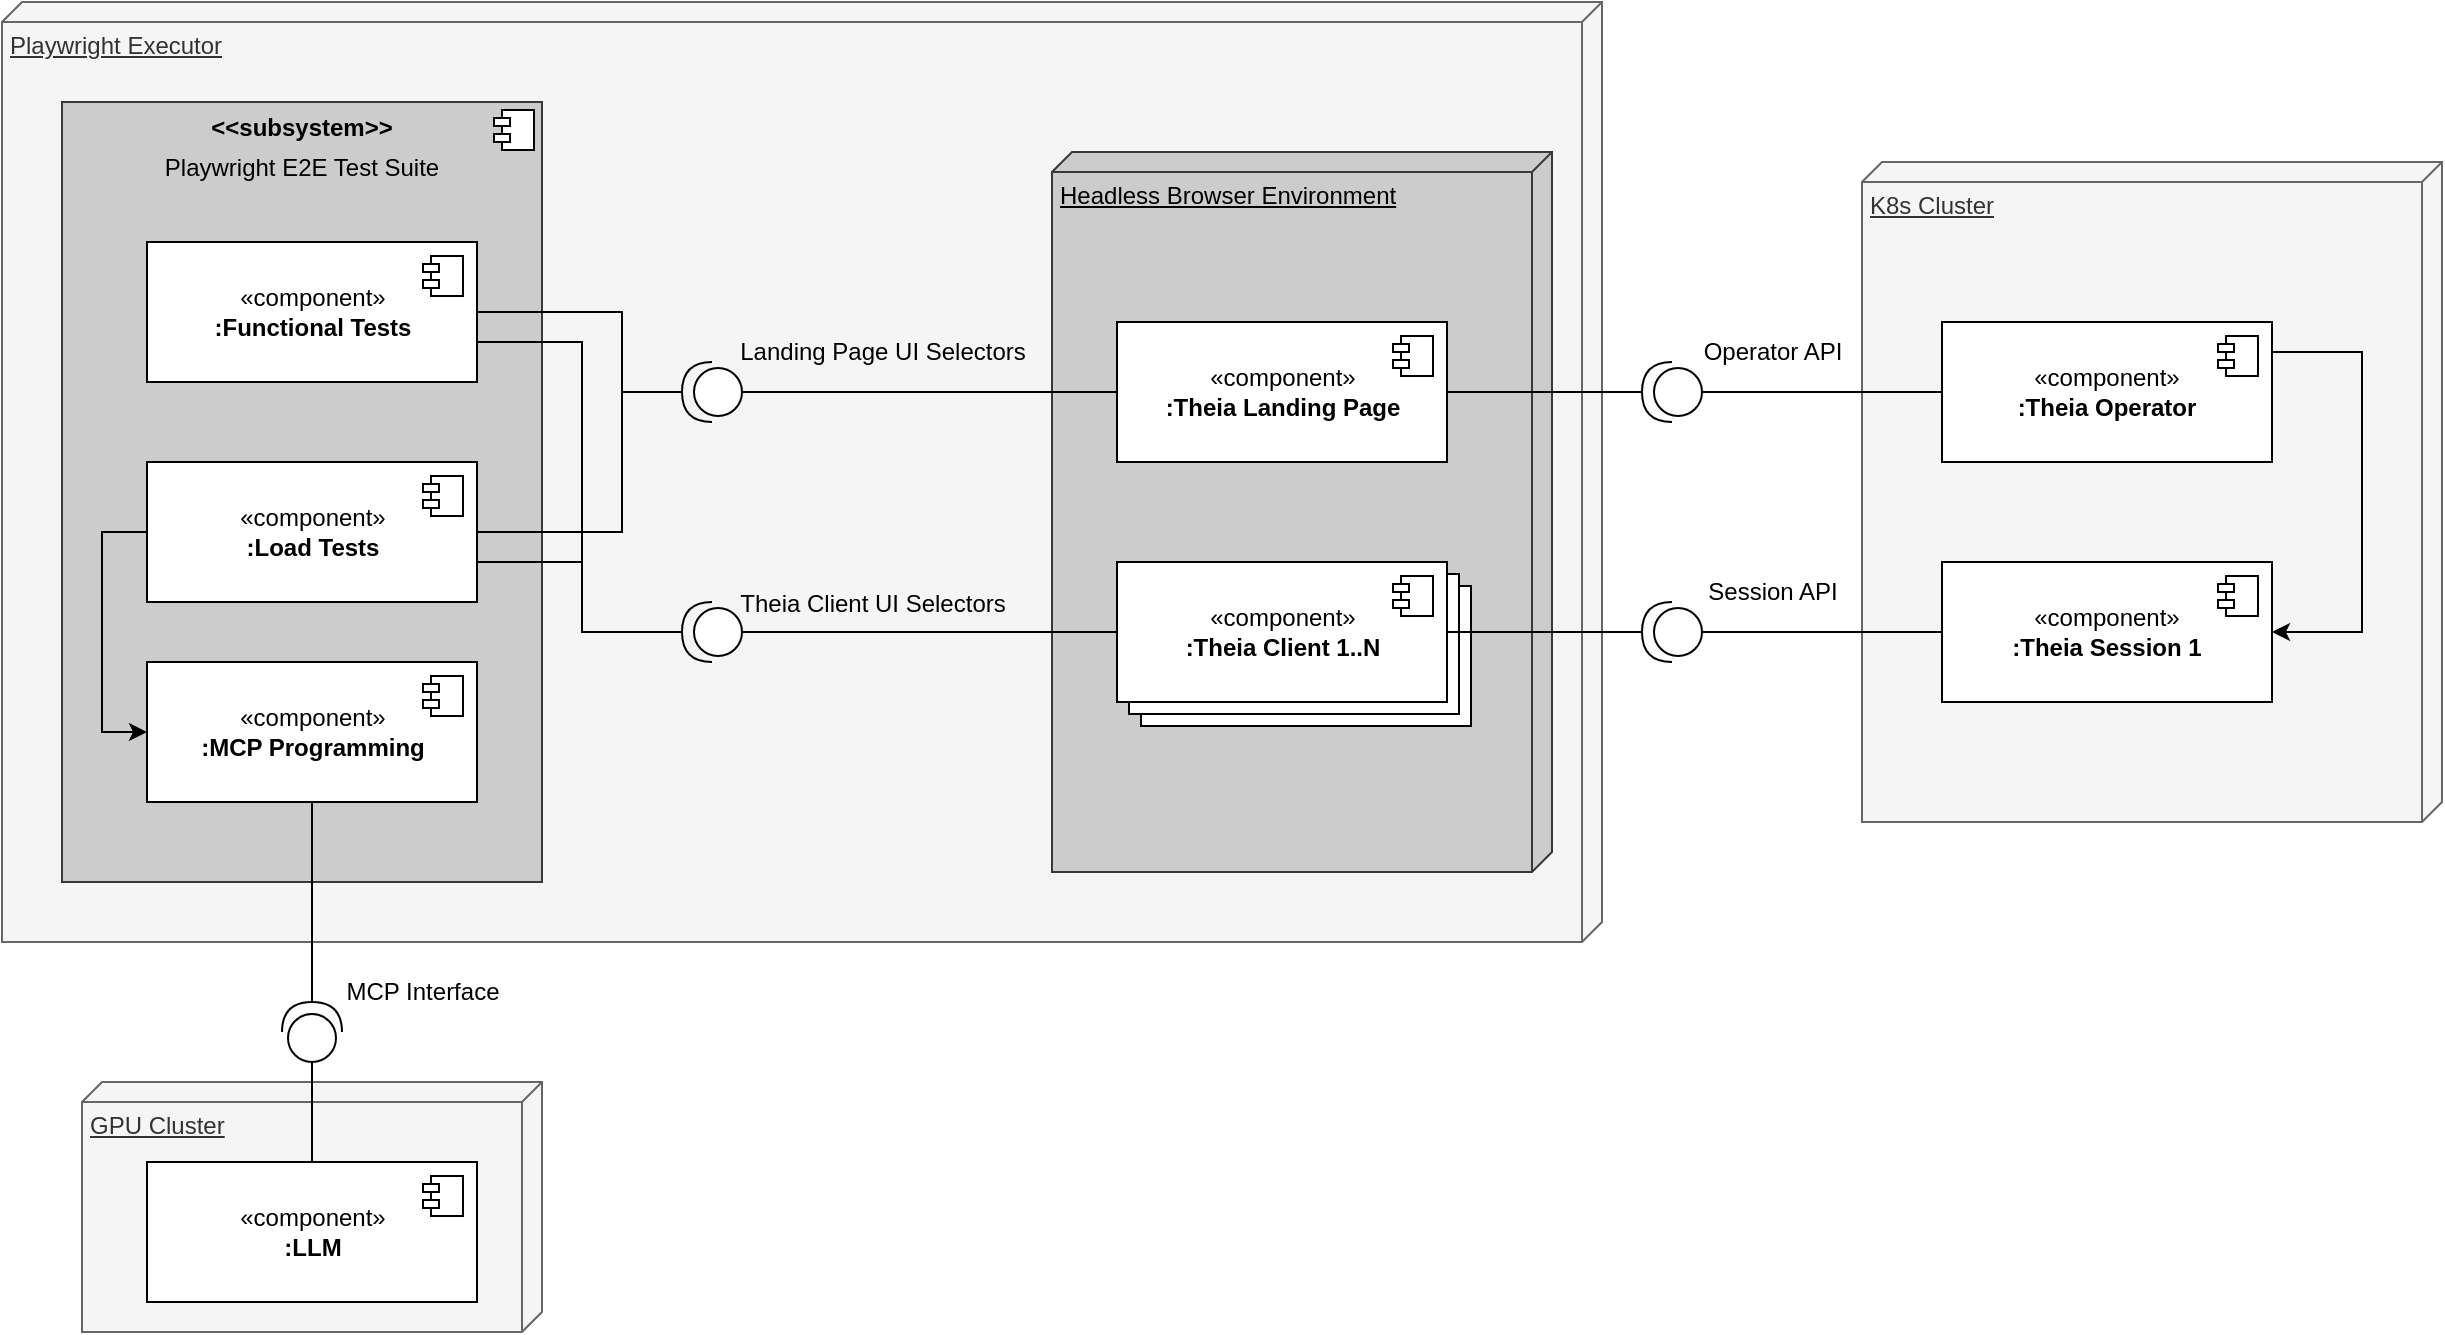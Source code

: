 <mxfile version="27.1.6">
  <diagram name="Page-1" id="qFxYQJbpSyoh8fPCr9-L">
    <mxGraphModel dx="1167" dy="1000" grid="1" gridSize="10" guides="1" tooltips="1" connect="1" arrows="1" fold="1" page="1" pageScale="1" pageWidth="850" pageHeight="1100" math="0" shadow="0">
      <root>
        <mxCell id="0" />
        <mxCell id="1" parent="0" />
        <mxCell id="OPyfEFWU8shUq0NAgmTK-5" value="K8s Cluster" style="verticalAlign=top;align=left;spacingTop=8;spacingLeft=2;spacingRight=12;shape=cube;size=10;direction=south;fontStyle=4;html=1;whiteSpace=wrap;fillColor=#f5f5f5;strokeColor=#666666;fontColor=#333333;" parent="1" vertex="1">
          <mxGeometry x="1020" y="110" width="290" height="330" as="geometry" />
        </mxCell>
        <mxCell id="OPyfEFWU8shUq0NAgmTK-4" value="GPU Cluster" style="verticalAlign=top;align=left;spacingTop=8;spacingLeft=2;spacingRight=12;shape=cube;size=10;direction=south;fontStyle=4;html=1;whiteSpace=wrap;fillColor=#f5f5f5;strokeColor=#666666;fontColor=#333333;" parent="1" vertex="1">
          <mxGeometry x="130" y="570" width="230" height="125" as="geometry" />
        </mxCell>
        <mxCell id="OPyfEFWU8shUq0NAgmTK-3" value="Playwright Executor" style="verticalAlign=top;align=left;spacingTop=8;spacingLeft=2;spacingRight=12;shape=cube;size=10;direction=south;fontStyle=4;html=1;whiteSpace=wrap;fillColor=#f5f5f5;strokeColor=#666666;fontColor=#333333;" parent="1" vertex="1">
          <mxGeometry x="90" y="30" width="800" height="470" as="geometry" />
        </mxCell>
        <mxCell id="OPyfEFWU8shUq0NAgmTK-1" value="Headless Browser Environment" style="verticalAlign=top;align=left;spacingTop=8;spacingLeft=2;spacingRight=12;shape=cube;size=10;direction=south;fontStyle=4;html=1;whiteSpace=wrap;fillColor=#CCCCCC;strokeColor=#36393d;" parent="1" vertex="1">
          <mxGeometry x="615" y="105" width="250" height="360" as="geometry" />
        </mxCell>
        <mxCell id="7NGxq5-9-iapTq57Xf24-4" value="&lt;p style=&quot;margin:0px;margin-top:6px;text-align:center;&quot;&gt;&lt;b&gt;&amp;lt;&amp;lt;subsystem&amp;gt;&amp;gt;&lt;/b&gt;&lt;/p&gt;&lt;p style=&quot;margin:0px;margin-top:6px;text-align:center;&quot;&gt;Playwright E2E Test Suite&lt;/p&gt;" style="align=left;overflow=fill;html=1;dropTarget=0;whiteSpace=wrap;fillColor=#CCCCCC;strokeColor=#36393d;" parent="1" vertex="1">
          <mxGeometry x="120" y="80" width="240" height="390" as="geometry" />
        </mxCell>
        <mxCell id="7NGxq5-9-iapTq57Xf24-5" value="" style="shape=component;jettyWidth=8;jettyHeight=4;" parent="7NGxq5-9-iapTq57Xf24-4" vertex="1">
          <mxGeometry x="1" width="20" height="20" relative="1" as="geometry">
            <mxPoint x="-24" y="4" as="offset" />
          </mxGeometry>
        </mxCell>
        <mxCell id="7NGxq5-9-iapTq57Xf24-8" value="«component»&lt;br&gt;&lt;b&gt;:Functional Tests&lt;/b&gt;" style="html=1;dropTarget=0;whiteSpace=wrap;" parent="1" vertex="1">
          <mxGeometry x="162.5" y="150" width="165" height="70" as="geometry" />
        </mxCell>
        <mxCell id="7NGxq5-9-iapTq57Xf24-9" value="" style="shape=module;jettyWidth=8;jettyHeight=4;" parent="7NGxq5-9-iapTq57Xf24-8" vertex="1">
          <mxGeometry x="1" width="20" height="20" relative="1" as="geometry">
            <mxPoint x="-27" y="7" as="offset" />
          </mxGeometry>
        </mxCell>
        <mxCell id="7NGxq5-9-iapTq57Xf24-14" style="edgeStyle=orthogonalEdgeStyle;rounded=0;orthogonalLoop=1;jettySize=auto;html=1;entryX=0;entryY=0.5;entryDx=0;entryDy=0;exitX=0;exitY=0.5;exitDx=0;exitDy=0;" parent="1" source="7NGxq5-9-iapTq57Xf24-10" target="7NGxq5-9-iapTq57Xf24-12" edge="1">
          <mxGeometry relative="1" as="geometry">
            <Array as="points">
              <mxPoint x="140" y="295" />
              <mxPoint x="140" y="395" />
            </Array>
          </mxGeometry>
        </mxCell>
        <mxCell id="7NGxq5-9-iapTq57Xf24-10" value="«component»&lt;br&gt;&lt;b&gt;:Load Tests&lt;/b&gt;" style="html=1;dropTarget=0;whiteSpace=wrap;" parent="1" vertex="1">
          <mxGeometry x="162.5" y="260" width="165" height="70" as="geometry" />
        </mxCell>
        <mxCell id="7NGxq5-9-iapTq57Xf24-11" value="" style="shape=module;jettyWidth=8;jettyHeight=4;" parent="7NGxq5-9-iapTq57Xf24-10" vertex="1">
          <mxGeometry x="1" width="20" height="20" relative="1" as="geometry">
            <mxPoint x="-27" y="7" as="offset" />
          </mxGeometry>
        </mxCell>
        <mxCell id="7NGxq5-9-iapTq57Xf24-12" value="«component»&lt;br&gt;&lt;b&gt;:MCP Programming&lt;/b&gt;" style="html=1;dropTarget=0;whiteSpace=wrap;" parent="1" vertex="1">
          <mxGeometry x="162.5" y="360" width="165" height="70" as="geometry" />
        </mxCell>
        <mxCell id="7NGxq5-9-iapTq57Xf24-13" value="" style="shape=module;jettyWidth=8;jettyHeight=4;" parent="7NGxq5-9-iapTq57Xf24-12" vertex="1">
          <mxGeometry x="1" width="20" height="20" relative="1" as="geometry">
            <mxPoint x="-27" y="7" as="offset" />
          </mxGeometry>
        </mxCell>
        <mxCell id="7NGxq5-9-iapTq57Xf24-20" value="" style="ellipse;whiteSpace=wrap;html=1;align=center;aspect=fixed;fillColor=none;strokeColor=none;resizable=0;perimeter=centerPerimeter;rotatable=0;allowArrows=0;points=[];outlineConnect=1;" parent="1" vertex="1">
          <mxGeometry x="230" y="590" width="10" height="10" as="geometry" />
        </mxCell>
        <mxCell id="7NGxq5-9-iapTq57Xf24-21" value="" style="shape=providedRequiredInterface;html=1;verticalLabelPosition=bottom;sketch=0;direction=north;" parent="1" vertex="1">
          <mxGeometry x="230" y="530" width="30" height="30" as="geometry" />
        </mxCell>
        <mxCell id="7NGxq5-9-iapTq57Xf24-27" style="edgeStyle=orthogonalEdgeStyle;rounded=0;orthogonalLoop=1;jettySize=auto;html=1;entryX=1;entryY=0.5;entryDx=0;entryDy=0;entryPerimeter=0;endArrow=none;startFill=0;" parent="1" source="7NGxq5-9-iapTq57Xf24-12" target="7NGxq5-9-iapTq57Xf24-21" edge="1">
          <mxGeometry relative="1" as="geometry" />
        </mxCell>
        <mxCell id="7NGxq5-9-iapTq57Xf24-28" value="MCP Interface" style="text;html=1;align=center;verticalAlign=middle;resizable=0;points=[];autosize=1;strokeColor=none;fillColor=none;" parent="1" vertex="1">
          <mxGeometry x="250" y="510" width="100" height="30" as="geometry" />
        </mxCell>
        <mxCell id="7NGxq5-9-iapTq57Xf24-31" style="edgeStyle=orthogonalEdgeStyle;rounded=0;orthogonalLoop=1;jettySize=auto;html=1;endArrow=none;startFill=0;entryX=0;entryY=0.5;entryDx=0;entryDy=0;entryPerimeter=0;" parent="1" source="7NGxq5-9-iapTq57Xf24-29" target="7NGxq5-9-iapTq57Xf24-21" edge="1">
          <mxGeometry relative="1" as="geometry">
            <mxPoint x="245" y="580" as="targetPoint" />
          </mxGeometry>
        </mxCell>
        <mxCell id="7NGxq5-9-iapTq57Xf24-29" value="«component»&lt;br&gt;&lt;b&gt;:LLM&lt;/b&gt;" style="html=1;dropTarget=0;whiteSpace=wrap;" parent="1" vertex="1">
          <mxGeometry x="162.5" y="610" width="165" height="70" as="geometry" />
        </mxCell>
        <mxCell id="7NGxq5-9-iapTq57Xf24-30" value="" style="shape=module;jettyWidth=8;jettyHeight=4;" parent="7NGxq5-9-iapTq57Xf24-29" vertex="1">
          <mxGeometry x="1" width="20" height="20" relative="1" as="geometry">
            <mxPoint x="-27" y="7" as="offset" />
          </mxGeometry>
        </mxCell>
        <mxCell id="7NGxq5-9-iapTq57Xf24-49" style="edgeStyle=orthogonalEdgeStyle;rounded=0;orthogonalLoop=1;jettySize=auto;html=1;endArrow=none;startFill=0;entryX=0;entryY=0.5;entryDx=0;entryDy=0;" parent="1" source="7NGxq5-9-iapTq57Xf24-32" target="7NGxq5-9-iapTq57Xf24-39" edge="1">
          <mxGeometry relative="1" as="geometry" />
        </mxCell>
        <mxCell id="7NGxq5-9-iapTq57Xf24-32" value="" style="shape=providedRequiredInterface;html=1;verticalLabelPosition=bottom;sketch=0;direction=west;" parent="1" vertex="1">
          <mxGeometry x="430" y="210" width="30" height="30" as="geometry" />
        </mxCell>
        <mxCell id="7NGxq5-9-iapTq57Xf24-34" value="Landing Page UI Selectors" style="text;html=1;align=center;verticalAlign=middle;resizable=0;points=[];autosize=1;strokeColor=none;fillColor=none;" parent="1" vertex="1">
          <mxGeometry x="445" y="190" width="170" height="30" as="geometry" />
        </mxCell>
        <mxCell id="7NGxq5-9-iapTq57Xf24-48" style="edgeStyle=orthogonalEdgeStyle;rounded=0;orthogonalLoop=1;jettySize=auto;html=1;endArrow=none;startFill=0;" parent="1" source="7NGxq5-9-iapTq57Xf24-35" target="7NGxq5-9-iapTq57Xf24-41" edge="1">
          <mxGeometry relative="1" as="geometry" />
        </mxCell>
        <mxCell id="7NGxq5-9-iapTq57Xf24-35" value="" style="shape=providedRequiredInterface;html=1;verticalLabelPosition=bottom;sketch=0;direction=west;" parent="1" vertex="1">
          <mxGeometry x="430" y="330" width="30" height="30" as="geometry" />
        </mxCell>
        <mxCell id="7NGxq5-9-iapTq57Xf24-36" value="Theia Client UI Selectors" style="text;html=1;align=center;verticalAlign=middle;resizable=0;points=[];autosize=1;strokeColor=none;fillColor=none;" parent="1" vertex="1">
          <mxGeometry x="445" y="316" width="160" height="30" as="geometry" />
        </mxCell>
        <mxCell id="7NGxq5-9-iapTq57Xf24-64" style="edgeStyle=orthogonalEdgeStyle;rounded=0;orthogonalLoop=1;jettySize=auto;html=1;endArrow=none;startFill=0;" parent="1" source="7NGxq5-9-iapTq57Xf24-39" target="7NGxq5-9-iapTq57Xf24-58" edge="1">
          <mxGeometry relative="1" as="geometry" />
        </mxCell>
        <mxCell id="7NGxq5-9-iapTq57Xf24-39" value="«component»&lt;br&gt;&lt;b&gt;:Theia Landing Page&lt;/b&gt;" style="html=1;dropTarget=0;whiteSpace=wrap;" parent="1" vertex="1">
          <mxGeometry x="647.5" y="190" width="165" height="70" as="geometry" />
        </mxCell>
        <mxCell id="7NGxq5-9-iapTq57Xf24-40" value="" style="shape=module;jettyWidth=8;jettyHeight=4;" parent="7NGxq5-9-iapTq57Xf24-39" vertex="1">
          <mxGeometry x="1" width="20" height="20" relative="1" as="geometry">
            <mxPoint x="-27" y="7" as="offset" />
          </mxGeometry>
        </mxCell>
        <mxCell id="7NGxq5-9-iapTq57Xf24-74" style="edgeStyle=orthogonalEdgeStyle;rounded=0;orthogonalLoop=1;jettySize=auto;html=1;entryX=1;entryY=0.5;entryDx=0;entryDy=0;exitX=1;exitY=0.5;exitDx=0;exitDy=0;" parent="1" source="7NGxq5-9-iapTq57Xf24-45" target="7NGxq5-9-iapTq57Xf24-67" edge="1">
          <mxGeometry relative="1" as="geometry">
            <Array as="points">
              <mxPoint x="1270" y="205" />
              <mxPoint x="1270" y="345" />
            </Array>
          </mxGeometry>
        </mxCell>
        <mxCell id="7NGxq5-9-iapTq57Xf24-45" value="«component»&lt;br&gt;&lt;b&gt;:Theia Operator&lt;/b&gt;" style="html=1;dropTarget=0;whiteSpace=wrap;" parent="1" vertex="1">
          <mxGeometry x="1060" y="190" width="165" height="70" as="geometry" />
        </mxCell>
        <mxCell id="7NGxq5-9-iapTq57Xf24-46" value="" style="shape=module;jettyWidth=8;jettyHeight=4;" parent="7NGxq5-9-iapTq57Xf24-45" vertex="1">
          <mxGeometry x="1" width="20" height="20" relative="1" as="geometry">
            <mxPoint x="-27" y="7" as="offset" />
          </mxGeometry>
        </mxCell>
        <mxCell id="7NGxq5-9-iapTq57Xf24-71" style="edgeStyle=orthogonalEdgeStyle;rounded=0;orthogonalLoop=1;jettySize=auto;html=1;endArrow=none;startFill=0;" parent="1" source="7NGxq5-9-iapTq57Xf24-58" target="7NGxq5-9-iapTq57Xf24-45" edge="1">
          <mxGeometry relative="1" as="geometry" />
        </mxCell>
        <mxCell id="7NGxq5-9-iapTq57Xf24-58" value="" style="shape=providedRequiredInterface;html=1;verticalLabelPosition=bottom;sketch=0;direction=west;" parent="1" vertex="1">
          <mxGeometry x="910" y="210" width="30" height="30" as="geometry" />
        </mxCell>
        <mxCell id="7NGxq5-9-iapTq57Xf24-59" value="Operator API" style="text;html=1;align=center;verticalAlign=middle;resizable=0;points=[];autosize=1;strokeColor=none;fillColor=none;" parent="1" vertex="1">
          <mxGeometry x="930" y="190" width="90" height="30" as="geometry" />
        </mxCell>
        <mxCell id="7NGxq5-9-iapTq57Xf24-72" style="edgeStyle=orthogonalEdgeStyle;rounded=0;orthogonalLoop=1;jettySize=auto;html=1;endArrow=none;startFill=0;" parent="1" source="7NGxq5-9-iapTq57Xf24-60" target="7NGxq5-9-iapTq57Xf24-67" edge="1">
          <mxGeometry relative="1" as="geometry" />
        </mxCell>
        <mxCell id="7NGxq5-9-iapTq57Xf24-60" value="" style="shape=providedRequiredInterface;html=1;verticalLabelPosition=bottom;sketch=0;direction=west;" parent="1" vertex="1">
          <mxGeometry x="910" y="330" width="30" height="30" as="geometry" />
        </mxCell>
        <mxCell id="7NGxq5-9-iapTq57Xf24-61" value="Session API" style="text;html=1;align=center;verticalAlign=middle;resizable=0;points=[];autosize=1;strokeColor=none;fillColor=none;" parent="1" vertex="1">
          <mxGeometry x="930" y="310" width="90" height="30" as="geometry" />
        </mxCell>
        <mxCell id="7NGxq5-9-iapTq57Xf24-67" value="«component»&lt;br&gt;&lt;b&gt;:Theia Session 1&lt;/b&gt;" style="html=1;dropTarget=0;whiteSpace=wrap;" parent="1" vertex="1">
          <mxGeometry x="1060" y="310" width="165" height="70" as="geometry" />
        </mxCell>
        <mxCell id="7NGxq5-9-iapTq57Xf24-68" value="" style="shape=module;jettyWidth=8;jettyHeight=4;" parent="7NGxq5-9-iapTq57Xf24-67" vertex="1">
          <mxGeometry x="1" width="20" height="20" relative="1" as="geometry">
            <mxPoint x="-27" y="7" as="offset" />
          </mxGeometry>
        </mxCell>
        <mxCell id="K8wWjZ84nxj91h2cv2eL-1" style="edgeStyle=orthogonalEdgeStyle;rounded=0;orthogonalLoop=1;jettySize=auto;html=1;entryX=1;entryY=0.5;entryDx=0;entryDy=0;entryPerimeter=0;endArrow=none;startFill=0;" edge="1" parent="1" source="7NGxq5-9-iapTq57Xf24-8" target="7NGxq5-9-iapTq57Xf24-32">
          <mxGeometry relative="1" as="geometry">
            <Array as="points">
              <mxPoint x="400" y="185" />
              <mxPoint x="400" y="225" />
            </Array>
          </mxGeometry>
        </mxCell>
        <mxCell id="K8wWjZ84nxj91h2cv2eL-7" value="«component»&lt;br&gt;&lt;b&gt;:Theia Client 1..N&lt;/b&gt;" style="html=1;dropTarget=0;whiteSpace=wrap;" vertex="1" parent="1">
          <mxGeometry x="659.5" y="322" width="165" height="70" as="geometry" />
        </mxCell>
        <mxCell id="K8wWjZ84nxj91h2cv2eL-5" value="«component»&lt;br&gt;&lt;b&gt;:Theia Client 1..N&lt;/b&gt;" style="html=1;dropTarget=0;whiteSpace=wrap;" vertex="1" parent="1">
          <mxGeometry x="653.5" y="316" width="165" height="70" as="geometry" />
        </mxCell>
        <mxCell id="K8wWjZ84nxj91h2cv2eL-2" style="edgeStyle=orthogonalEdgeStyle;rounded=0;orthogonalLoop=1;jettySize=auto;html=1;entryX=1;entryY=0.5;entryDx=0;entryDy=0;entryPerimeter=0;endArrow=none;startFill=0;" edge="1" parent="1" source="7NGxq5-9-iapTq57Xf24-10" target="7NGxq5-9-iapTq57Xf24-32">
          <mxGeometry relative="1" as="geometry">
            <Array as="points">
              <mxPoint x="400" y="295" />
              <mxPoint x="400" y="225" />
            </Array>
          </mxGeometry>
        </mxCell>
        <mxCell id="K8wWjZ84nxj91h2cv2eL-3" style="edgeStyle=orthogonalEdgeStyle;rounded=0;orthogonalLoop=1;jettySize=auto;html=1;entryX=1;entryY=0.5;entryDx=0;entryDy=0;entryPerimeter=0;endArrow=none;startFill=0;" edge="1" parent="1" source="7NGxq5-9-iapTq57Xf24-10" target="7NGxq5-9-iapTq57Xf24-35">
          <mxGeometry relative="1" as="geometry">
            <Array as="points">
              <mxPoint x="380" y="310" />
              <mxPoint x="380" y="345" />
            </Array>
          </mxGeometry>
        </mxCell>
        <mxCell id="K8wWjZ84nxj91h2cv2eL-4" style="edgeStyle=orthogonalEdgeStyle;rounded=0;orthogonalLoop=1;jettySize=auto;html=1;entryX=1;entryY=0.5;entryDx=0;entryDy=0;entryPerimeter=0;endArrow=none;startFill=0;" edge="1" parent="1" source="7NGxq5-9-iapTq57Xf24-8" target="7NGxq5-9-iapTq57Xf24-35">
          <mxGeometry relative="1" as="geometry">
            <Array as="points">
              <mxPoint x="380" y="200" />
              <mxPoint x="380" y="345" />
            </Array>
          </mxGeometry>
        </mxCell>
        <mxCell id="7NGxq5-9-iapTq57Xf24-41" value="«component»&lt;br&gt;&lt;b&gt;:Theia Client 1..N&lt;/b&gt;" style="html=1;dropTarget=0;whiteSpace=wrap;" parent="1" vertex="1">
          <mxGeometry x="647.5" y="310" width="165" height="70" as="geometry" />
        </mxCell>
        <mxCell id="7NGxq5-9-iapTq57Xf24-42" value="" style="shape=module;jettyWidth=8;jettyHeight=4;" parent="7NGxq5-9-iapTq57Xf24-41" vertex="1">
          <mxGeometry x="1" width="20" height="20" relative="1" as="geometry">
            <mxPoint x="-27" y="7" as="offset" />
          </mxGeometry>
        </mxCell>
        <mxCell id="7NGxq5-9-iapTq57Xf24-65" style="edgeStyle=orthogonalEdgeStyle;rounded=0;orthogonalLoop=1;jettySize=auto;html=1;endArrow=none;startFill=0;" parent="1" source="7NGxq5-9-iapTq57Xf24-41" target="7NGxq5-9-iapTq57Xf24-60" edge="1">
          <mxGeometry relative="1" as="geometry" />
        </mxCell>
      </root>
    </mxGraphModel>
  </diagram>
</mxfile>
